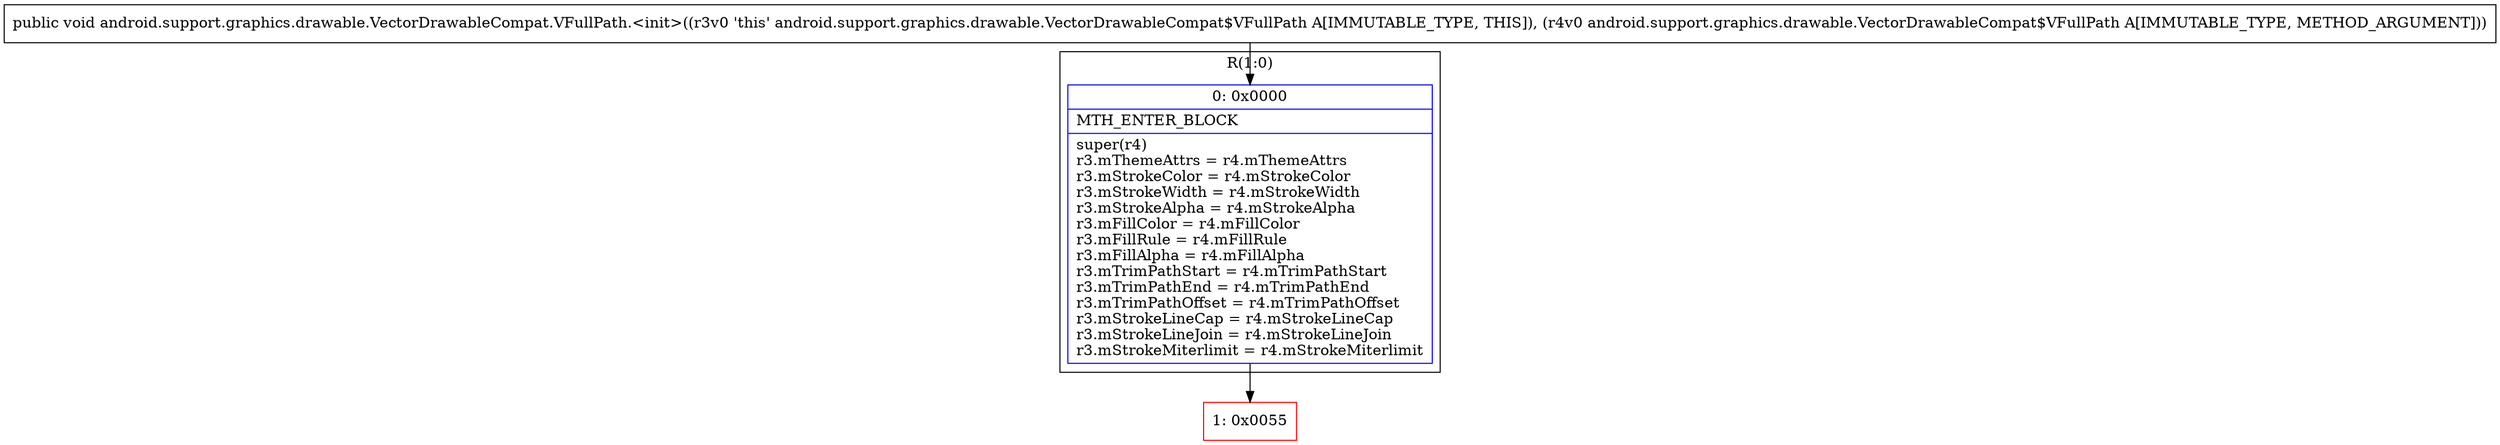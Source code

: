 digraph "CFG forandroid.support.graphics.drawable.VectorDrawableCompat.VFullPath.\<init\>(Landroid\/support\/graphics\/drawable\/VectorDrawableCompat$VFullPath;)V" {
subgraph cluster_Region_84739296 {
label = "R(1:0)";
node [shape=record,color=blue];
Node_0 [shape=record,label="{0\:\ 0x0000|MTH_ENTER_BLOCK\l|super(r4)\lr3.mThemeAttrs = r4.mThemeAttrs\lr3.mStrokeColor = r4.mStrokeColor\lr3.mStrokeWidth = r4.mStrokeWidth\lr3.mStrokeAlpha = r4.mStrokeAlpha\lr3.mFillColor = r4.mFillColor\lr3.mFillRule = r4.mFillRule\lr3.mFillAlpha = r4.mFillAlpha\lr3.mTrimPathStart = r4.mTrimPathStart\lr3.mTrimPathEnd = r4.mTrimPathEnd\lr3.mTrimPathOffset = r4.mTrimPathOffset\lr3.mStrokeLineCap = r4.mStrokeLineCap\lr3.mStrokeLineJoin = r4.mStrokeLineJoin\lr3.mStrokeMiterlimit = r4.mStrokeMiterlimit\l}"];
}
Node_1 [shape=record,color=red,label="{1\:\ 0x0055}"];
MethodNode[shape=record,label="{public void android.support.graphics.drawable.VectorDrawableCompat.VFullPath.\<init\>((r3v0 'this' android.support.graphics.drawable.VectorDrawableCompat$VFullPath A[IMMUTABLE_TYPE, THIS]), (r4v0 android.support.graphics.drawable.VectorDrawableCompat$VFullPath A[IMMUTABLE_TYPE, METHOD_ARGUMENT])) }"];
MethodNode -> Node_0;
Node_0 -> Node_1;
}

